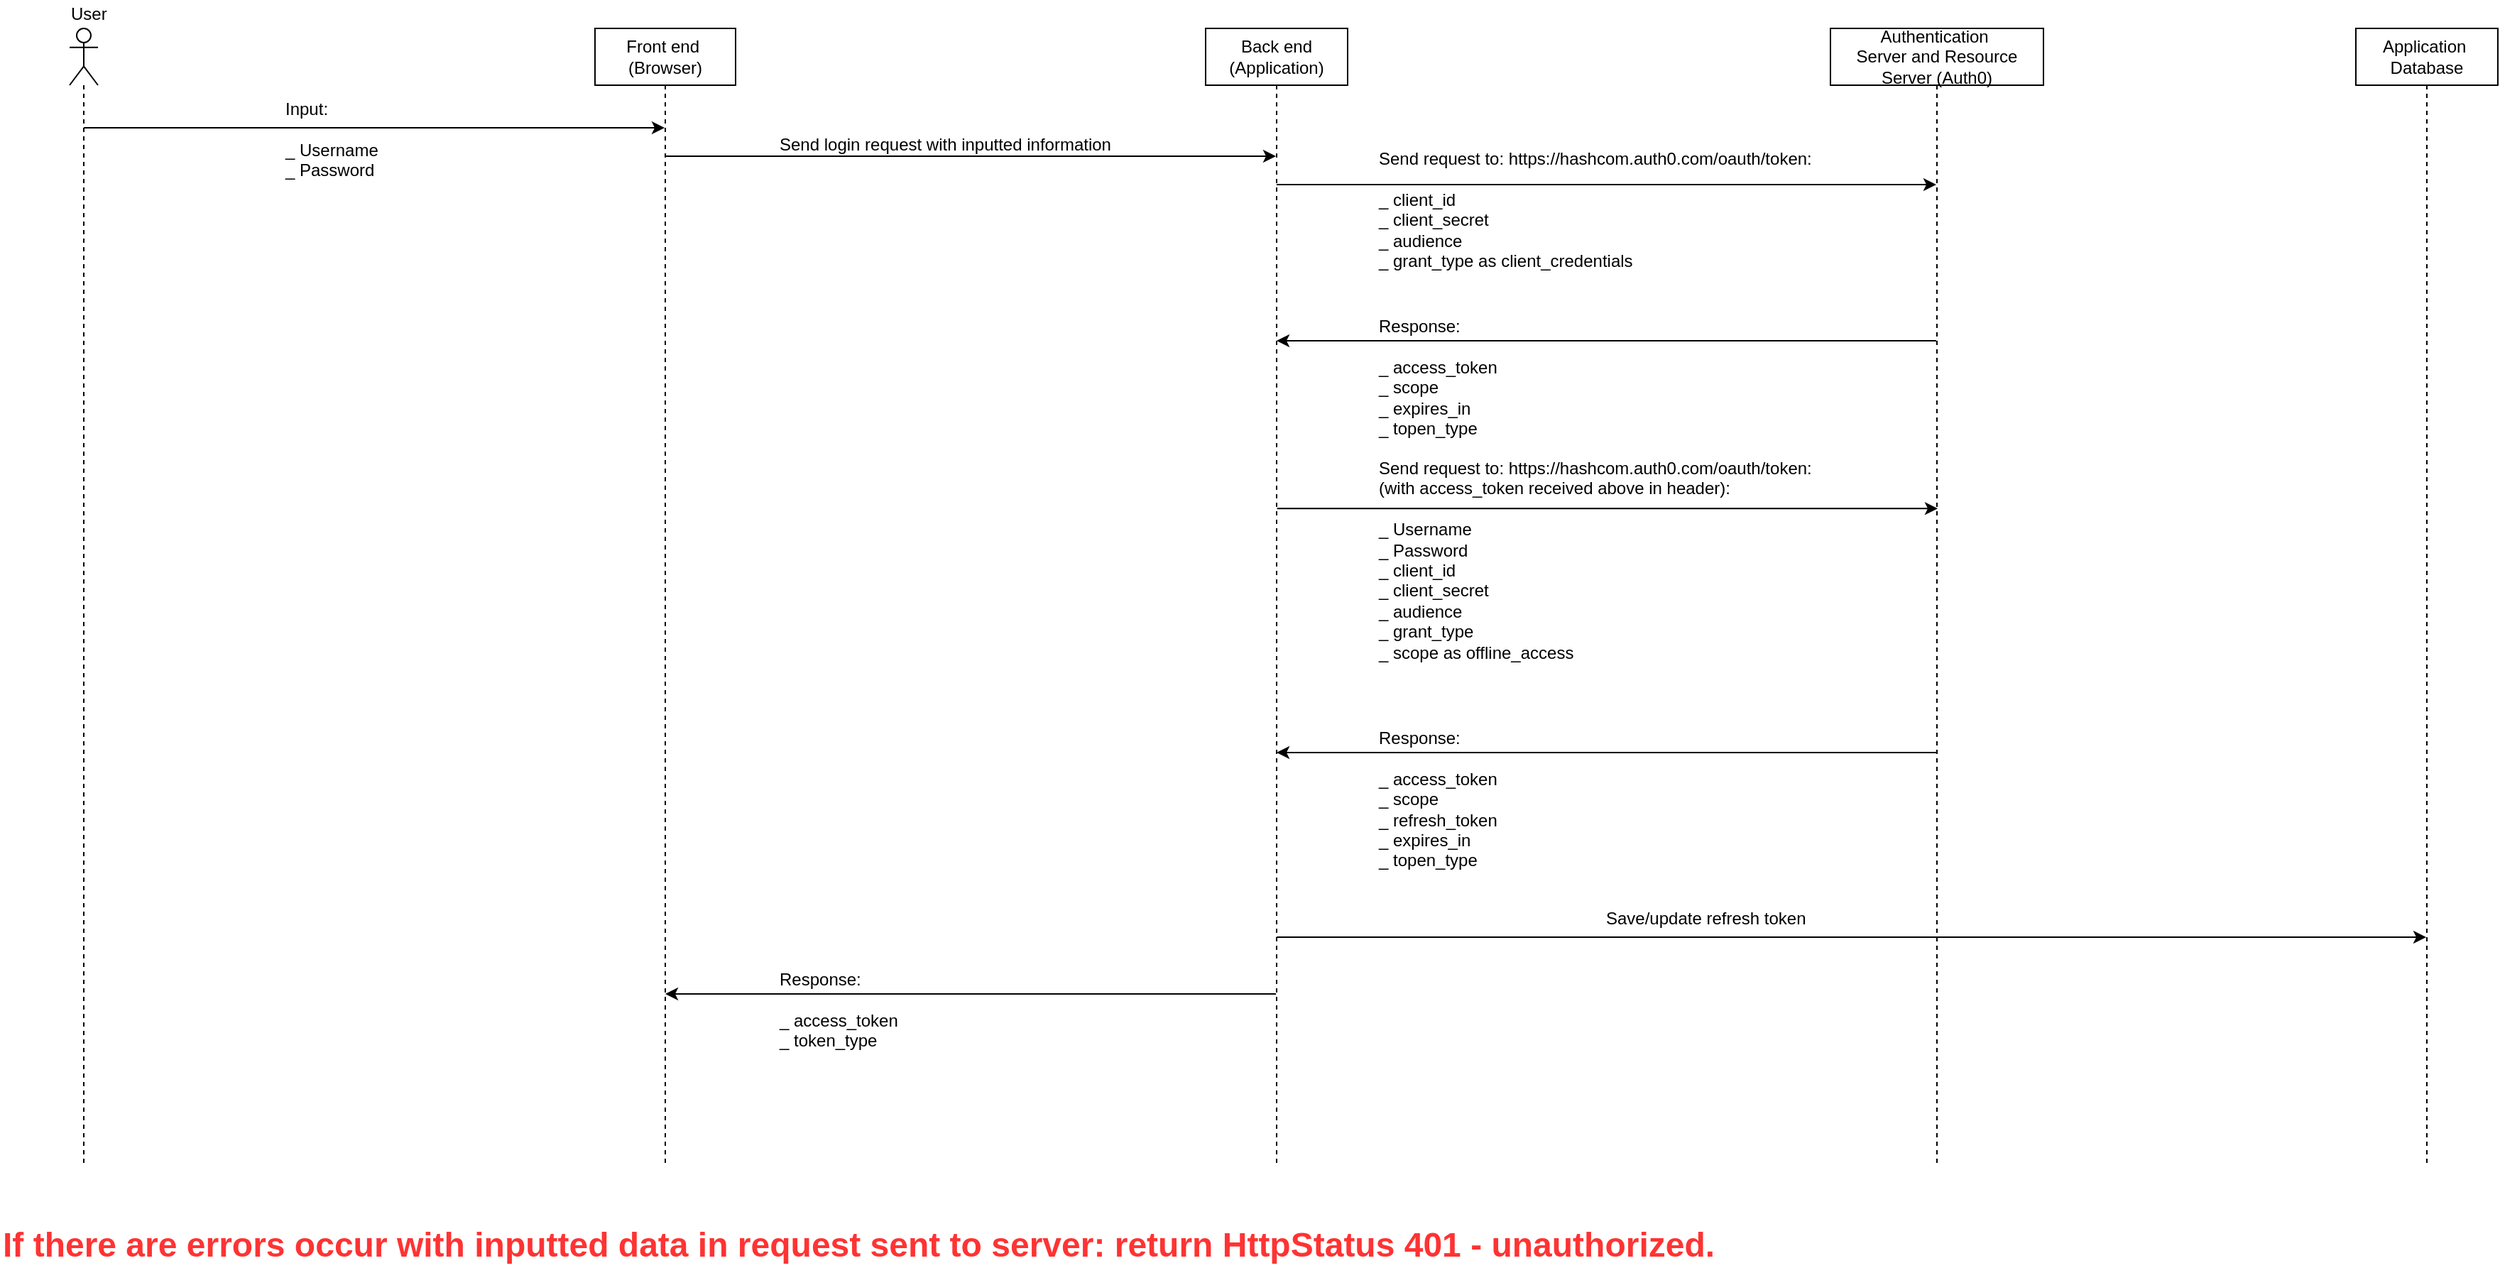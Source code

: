 <mxfile version="10.7.1" type="github"><diagram id="b-ONH8ry0l_JMuexCspw" name="Page-1"><mxGraphModel dx="1632" dy="836" grid="1" gridSize="10" guides="1" tooltips="1" connect="1" arrows="1" fold="1" page="1" pageScale="1" pageWidth="2339" pageHeight="3300" math="0" shadow="0"><root><mxCell id="0"/><mxCell id="1" parent="0"/><mxCell id="ynKXJ82cTwEtXd3SlAmd-21" style="edgeStyle=orthogonalEdgeStyle;rounded=0;orthogonalLoop=1;jettySize=auto;html=1;" parent="1" source="ynKXJ82cTwEtXd3SlAmd-4" target="ynKXJ82cTwEtXd3SlAmd-9" edge="1"><mxGeometry relative="1" as="geometry"><Array as="points"><mxPoint x="790" y="130"/><mxPoint x="790" y="130"/></Array></mxGeometry></mxCell><mxCell id="ynKXJ82cTwEtXd3SlAmd-4" value="Front end&amp;nbsp;&lt;br&gt;(Browser)&lt;br&gt;" style="shape=umlLifeline;perimeter=lifelinePerimeter;whiteSpace=wrap;html=1;container=1;collapsible=0;recursiveResize=0;outlineConnect=0;" parent="1" vertex="1"><mxGeometry x="520" y="40" width="99" height="800" as="geometry"/></mxCell><mxCell id="ynKXJ82cTwEtXd3SlAmd-29" style="edgeStyle=orthogonalEdgeStyle;rounded=0;orthogonalLoop=1;jettySize=auto;html=1;" parent="1" source="ynKXJ82cTwEtXd3SlAmd-5" target="ynKXJ82cTwEtXd3SlAmd-9" edge="1"><mxGeometry relative="1" as="geometry"><Array as="points"><mxPoint x="1220" y="260"/><mxPoint x="1220" y="260"/></Array></mxGeometry></mxCell><mxCell id="ynKXJ82cTwEtXd3SlAmd-42" style="edgeStyle=orthogonalEdgeStyle;rounded=0;orthogonalLoop=1;jettySize=auto;html=1;" parent="1" source="ynKXJ82cTwEtXd3SlAmd-5" target="ynKXJ82cTwEtXd3SlAmd-9" edge="1"><mxGeometry relative="1" as="geometry"><Array as="points"><mxPoint x="1190" y="550"/><mxPoint x="1190" y="550"/></Array></mxGeometry></mxCell><mxCell id="ynKXJ82cTwEtXd3SlAmd-5" value="Authentication&amp;nbsp;&lt;br&gt;Server and Resource Server (Auth0)&lt;br&gt;" style="shape=umlLifeline;perimeter=lifelinePerimeter;whiteSpace=wrap;html=1;container=1;collapsible=0;recursiveResize=0;outlineConnect=0;" parent="1" vertex="1"><mxGeometry x="1390" y="40" width="150" height="800" as="geometry"/></mxCell><mxCell id="ynKXJ82cTwEtXd3SlAmd-15" style="edgeStyle=orthogonalEdgeStyle;rounded=0;orthogonalLoop=1;jettySize=auto;html=1;" parent="1" source="ynKXJ82cTwEtXd3SlAmd-33" target="ynKXJ82cTwEtXd3SlAmd-4" edge="1"><mxGeometry relative="1" as="geometry"><mxPoint x="169.324" y="110.118" as="sourcePoint"/><Array as="points"><mxPoint x="440" y="110"/><mxPoint x="440" y="110"/></Array></mxGeometry></mxCell><mxCell id="ynKXJ82cTwEtXd3SlAmd-24" style="edgeStyle=orthogonalEdgeStyle;rounded=0;orthogonalLoop=1;jettySize=auto;html=1;" parent="1" source="ynKXJ82cTwEtXd3SlAmd-9" target="ynKXJ82cTwEtXd3SlAmd-5" edge="1"><mxGeometry relative="1" as="geometry"><Array as="points"><mxPoint x="1230" y="150"/><mxPoint x="1230" y="150"/></Array></mxGeometry></mxCell><mxCell id="ynKXJ82cTwEtXd3SlAmd-32" style="edgeStyle=orthogonalEdgeStyle;rounded=0;orthogonalLoop=1;jettySize=auto;html=1;" parent="1" source="ynKXJ82cTwEtXd3SlAmd-9" target="ynKXJ82cTwEtXd3SlAmd-4" edge="1"><mxGeometry relative="1" as="geometry"><Array as="points"><mxPoint x="851" y="720"/><mxPoint x="851" y="720"/></Array></mxGeometry></mxCell><mxCell id="ynKXJ82cTwEtXd3SlAmd-45" style="edgeStyle=orthogonalEdgeStyle;rounded=0;orthogonalLoop=1;jettySize=auto;html=1;" parent="1" source="ynKXJ82cTwEtXd3SlAmd-9" target="ynKXJ82cTwEtXd3SlAmd-43" edge="1"><mxGeometry relative="1" as="geometry"><mxPoint x="1800" y="705.0" as="targetPoint"/><Array as="points"><mxPoint x="1340" y="680"/><mxPoint x="1340" y="680"/></Array></mxGeometry></mxCell><mxCell id="ynKXJ82cTwEtXd3SlAmd-9" value="Back end&lt;br&gt;(Application)&lt;br&gt;" style="shape=umlLifeline;perimeter=lifelinePerimeter;whiteSpace=wrap;html=1;container=1;collapsible=0;recursiveResize=0;outlineConnect=0;" parent="1" vertex="1"><mxGeometry x="950" y="40" width="100" height="800" as="geometry"/></mxCell><mxCell id="ynKXJ82cTwEtXd3SlAmd-18" value="Input:&amp;nbsp;&lt;br&gt;&lt;br&gt;_ Username&lt;br&gt;_ Password&lt;br&gt;&lt;br&gt;" style="text;html=1;resizable=0;points=[];autosize=1;align=left;verticalAlign=top;spacingTop=-4;" parent="1" vertex="1"><mxGeometry x="300" y="87" width="80" height="70" as="geometry"/></mxCell><mxCell id="ynKXJ82cTwEtXd3SlAmd-26" value="Send login request with inputted information&lt;br&gt;" style="text;html=1;resizable=0;points=[];autosize=1;align=left;verticalAlign=top;spacingTop=-4;" parent="1" vertex="1"><mxGeometry x="648" y="112" width="250" height="20" as="geometry"/></mxCell><mxCell id="ynKXJ82cTwEtXd3SlAmd-31" value="Response:&lt;br&gt;&lt;br&gt;_ access_token&lt;br&gt;_ scope&lt;br&gt;_ refresh_token&lt;br&gt;_ expires_in&lt;br&gt;_ topen_type&lt;br&gt;" style="text;html=1;resizable=0;points=[];autosize=1;align=left;verticalAlign=top;spacingTop=-4;" parent="1" vertex="1"><mxGeometry x="1070" y="530" width="100" height="100" as="geometry"/></mxCell><mxCell id="ynKXJ82cTwEtXd3SlAmd-33" value="" style="shape=umlLifeline;participant=umlActor;perimeter=lifelinePerimeter;whiteSpace=wrap;html=1;container=1;collapsible=0;recursiveResize=0;verticalAlign=top;spacingTop=36;labelBackgroundColor=#ffffff;outlineConnect=0;" parent="1" vertex="1"><mxGeometry x="150" y="40" width="20" height="800" as="geometry"/></mxCell><mxCell id="ynKXJ82cTwEtXd3SlAmd-34" value="User&amp;nbsp;&lt;br&gt;" style="text;html=1;resizable=0;points=[];autosize=1;align=left;verticalAlign=top;spacingTop=-4;" parent="1" vertex="1"><mxGeometry x="149" y="20" width="40" height="20" as="geometry"/></mxCell><mxCell id="ynKXJ82cTwEtXd3SlAmd-36" value="Send request to:&amp;nbsp;&lt;span&gt;https://hashcom.auth0.com/oauth/token:&lt;br&gt;&lt;br&gt;_&amp;nbsp;&lt;/span&gt;&lt;span&gt;client_id&lt;/span&gt;&lt;span&gt;&lt;br&gt;&lt;/span&gt;&lt;span&gt;_ client_secret&lt;br&gt;_ audience&lt;br&gt;_ grant_type as&amp;nbsp;&lt;/span&gt;&lt;span&gt;client_credentials&lt;/span&gt;&lt;br&gt;" style="text;html=1;resizable=0;points=[];autosize=1;align=left;verticalAlign=top;spacingTop=-4;" parent="1" vertex="1"><mxGeometry x="1070" y="122" width="320" height="90" as="geometry"/></mxCell><mxCell id="ynKXJ82cTwEtXd3SlAmd-38" value="Response:&lt;br&gt;&lt;br&gt;_ access_token&lt;br&gt;_ scope&lt;br&gt;_ expires_in&lt;br&gt;_ topen_type&lt;br&gt;" style="text;html=1;resizable=0;points=[];autosize=1;align=left;verticalAlign=top;spacingTop=-4;" parent="1" vertex="1"><mxGeometry x="1070" y="240" width="100" height="90" as="geometry"/></mxCell><mxCell id="ynKXJ82cTwEtXd3SlAmd-39" style="edgeStyle=orthogonalEdgeStyle;rounded=0;orthogonalLoop=1;jettySize=auto;html=1;" parent="1" edge="1"><mxGeometry relative="1" as="geometry"><mxPoint x="1000.324" y="378.118" as="sourcePoint"/><mxPoint x="1465.5" y="378.118" as="targetPoint"/><Array as="points"><mxPoint x="1231" y="378"/><mxPoint x="1231" y="378"/></Array></mxGeometry></mxCell><mxCell id="ynKXJ82cTwEtXd3SlAmd-40" value="Send request to:&amp;nbsp;&lt;span&gt;https://hashcom.auth0.com/oauth/token: &lt;br&gt;(with access_token received above in header):&lt;br&gt;&lt;/span&gt;&lt;br&gt;_ Username&lt;br&gt;_ Password&lt;br&gt;_&amp;nbsp;client_id&lt;br&gt;_ client_secret&lt;br&gt;_ audience&lt;br&gt;_ grant_type&lt;br&gt;_ scope as&amp;nbsp;offline_access&lt;br&gt;" style="text;html=1;resizable=0;points=[];autosize=1;align=left;verticalAlign=top;spacingTop=-4;" parent="1" vertex="1"><mxGeometry x="1070" y="340" width="320" height="140" as="geometry"/></mxCell><mxCell id="ynKXJ82cTwEtXd3SlAmd-43" value="Application&amp;nbsp;&lt;br&gt;Database&lt;br&gt;" style="shape=umlLifeline;perimeter=lifelinePerimeter;whiteSpace=wrap;html=1;container=1;collapsible=0;recursiveResize=0;outlineConnect=0;" parent="1" vertex="1"><mxGeometry x="1760" y="40" width="100" height="800" as="geometry"/></mxCell><mxCell id="ynKXJ82cTwEtXd3SlAmd-46" value="Save/update&amp;nbsp;refresh token&amp;nbsp;" style="text;html=1;resizable=0;points=[];autosize=1;align=left;verticalAlign=top;spacingTop=-4;" parent="1" vertex="1"><mxGeometry x="1230" y="657" width="160" height="20" as="geometry"/></mxCell><mxCell id="ynKXJ82cTwEtXd3SlAmd-47" value="Response:&lt;br&gt;&lt;br&gt;_ access_token&lt;br&gt;_ token_type&lt;br&gt;" style="text;html=1;resizable=0;points=[];autosize=1;align=left;verticalAlign=top;spacingTop=-4;" parent="1" vertex="1"><mxGeometry x="648" y="700" width="100" height="60" as="geometry"/></mxCell><mxCell id="UWFG-7b6SOGch2ie7hrG-2" value="&lt;font style=&quot;font-size: 24px&quot; color=&quot;#ff3333&quot;&gt;If there are errors occur with inputted data in request sent to server: return HttpStatus 401 - unauthorized.&lt;/font&gt;&lt;br&gt;" style="text;html=1;resizable=0;points=[];autosize=1;align=left;verticalAlign=top;spacingTop=-4;fontStyle=1" vertex="1" parent="1"><mxGeometry x="101" y="880" width="1130" height="20" as="geometry"/></mxCell></root></mxGraphModel></diagram></mxfile>